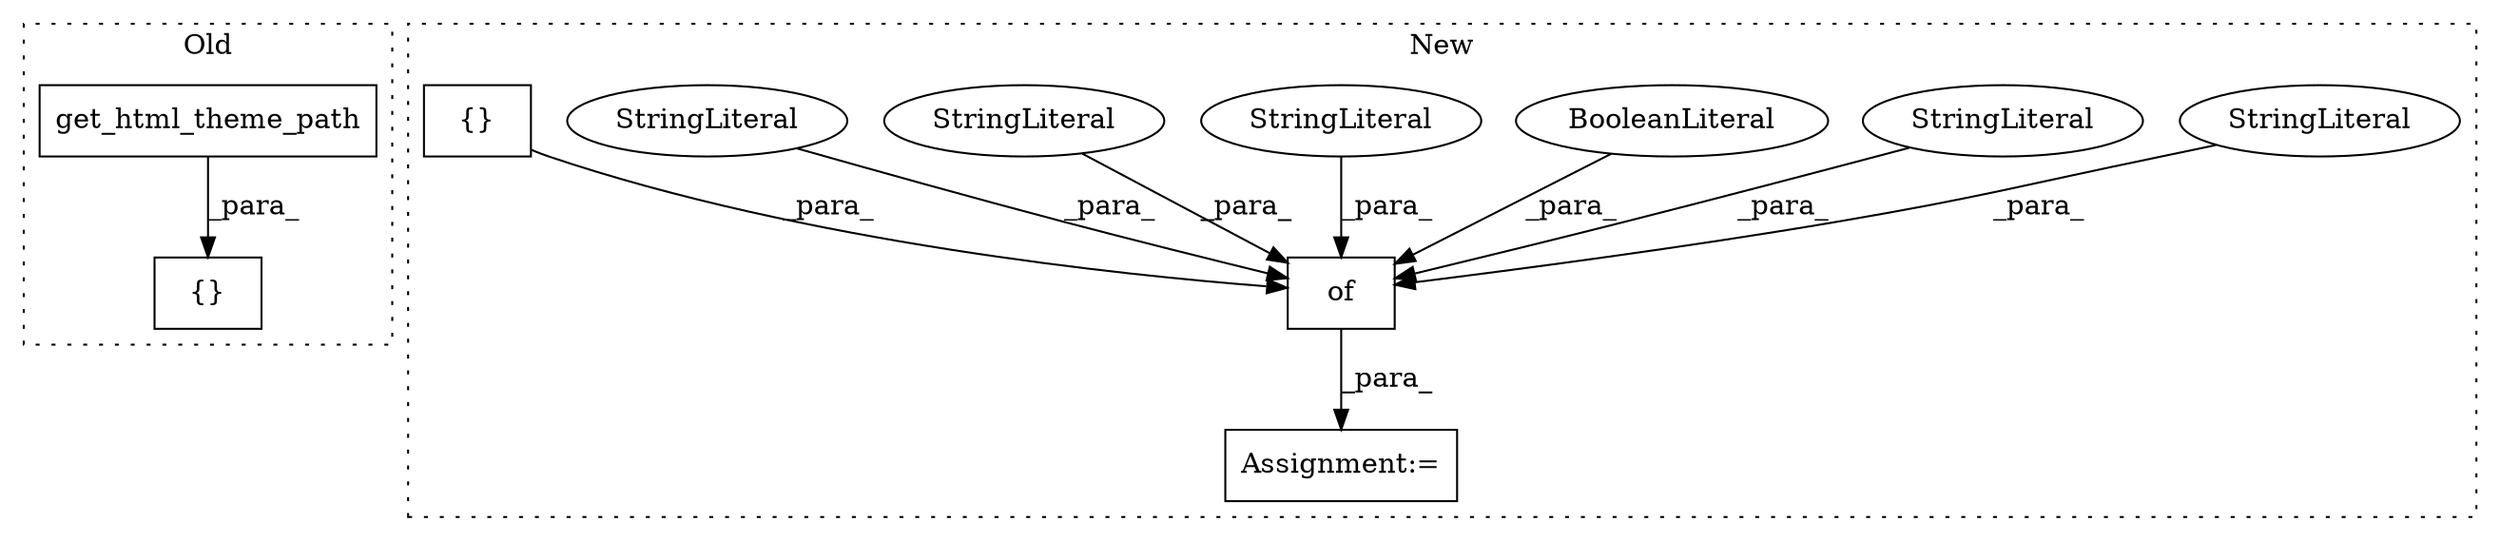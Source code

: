 digraph G {
subgraph cluster0 {
1 [label="get_html_theme_path" a="32" s="2432" l="21" shape="box"];
4 [label="{}" a="4" s="2414,2453" l="1,1" shape="box"];
label = "Old";
style="dotted";
}
subgraph cluster1 {
2 [label="of" a="32" s="2298,2887" l="3,1" shape="box"];
3 [label="Assignment:=" a="7" s="2293" l="1" shape="box"];
5 [label="StringLiteral" a="45" s="2339" l="13" shape="ellipse"];
6 [label="StringLiteral" a="45" s="2783" l="14" shape="ellipse"];
7 [label="BooleanLiteral" a="9" s="2842" l="4" shape="ellipse"];
8 [label="StringLiteral" a="45" s="2803" l="14" shape="ellipse"];
9 [label="StringLiteral" a="45" s="2353" l="14" shape="ellipse"];
10 [label="StringLiteral" a="45" s="2823" l="18" shape="ellipse"];
11 [label="{}" a="4" s="2377,2780" l="6,2" shape="box"];
label = "New";
style="dotted";
}
1 -> 4 [label="_para_"];
2 -> 3 [label="_para_"];
5 -> 2 [label="_para_"];
6 -> 2 [label="_para_"];
7 -> 2 [label="_para_"];
8 -> 2 [label="_para_"];
9 -> 2 [label="_para_"];
10 -> 2 [label="_para_"];
11 -> 2 [label="_para_"];
}